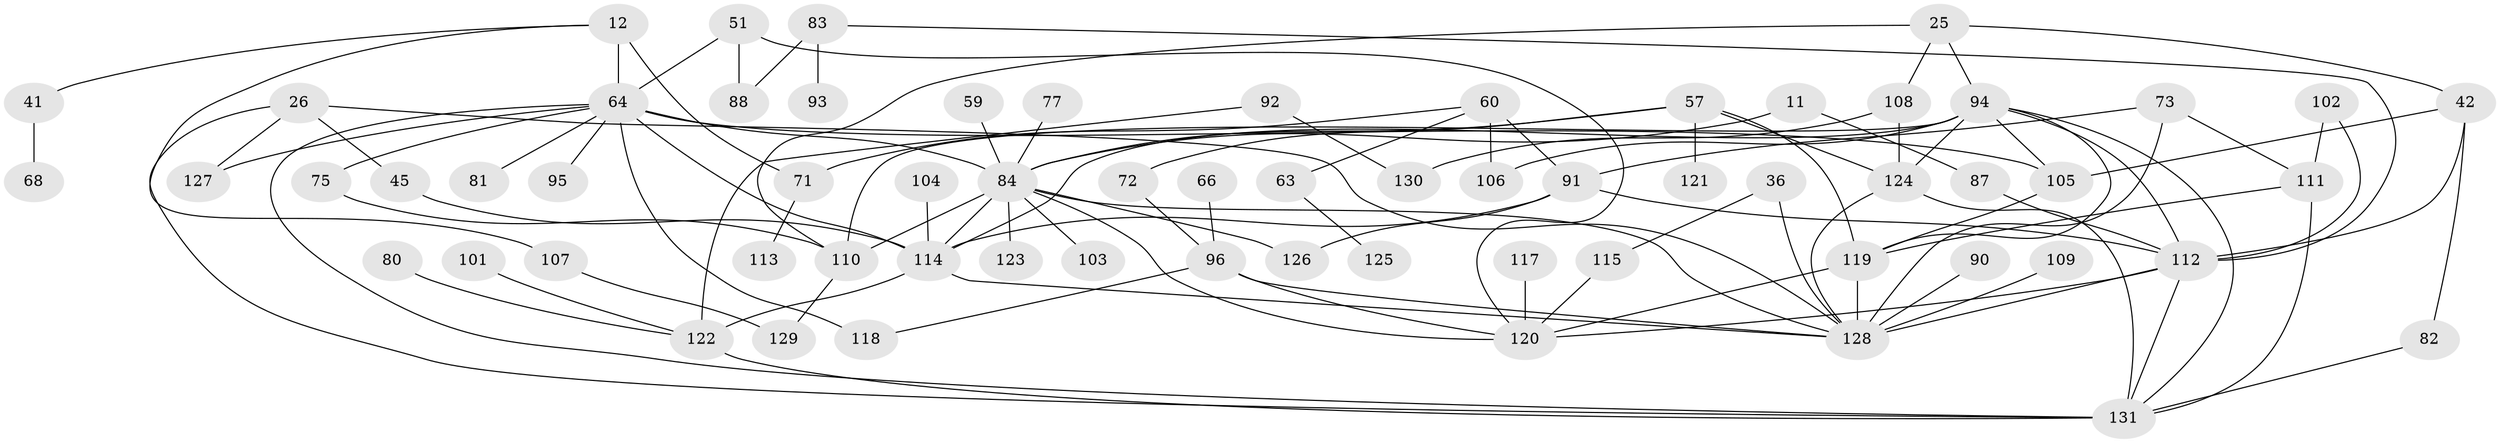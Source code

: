 // original degree distribution, {5: 0.10687022900763359, 8: 0.007633587786259542, 9: 0.007633587786259542, 7: 0.015267175572519083, 3: 0.26717557251908397, 6: 0.030534351145038167, 2: 0.2748091603053435, 4: 0.12213740458015267, 1: 0.16793893129770993}
// Generated by graph-tools (version 1.1) at 2025/42/03/09/25 04:42:18]
// undirected, 65 vertices, 106 edges
graph export_dot {
graph [start="1"]
  node [color=gray90,style=filled];
  11;
  12;
  25 [super="+7"];
  26;
  36;
  41;
  42;
  45;
  51 [super="+37"];
  57 [super="+27"];
  59;
  60;
  63;
  64 [super="+8+49+52"];
  66;
  68;
  71 [super="+67"];
  72;
  73 [super="+50"];
  75;
  77;
  80;
  81;
  82;
  83;
  84 [super="+56+70"];
  87;
  88;
  90;
  91 [super="+43+78"];
  92;
  93;
  94 [super="+35+62"];
  95;
  96 [super="+55"];
  101;
  102;
  103;
  104;
  105 [super="+65"];
  106;
  107;
  108 [super="+54"];
  109;
  110 [super="+44"];
  111 [super="+13"];
  112 [super="+48+61+79"];
  113;
  114 [super="+76+100"];
  115;
  117;
  118 [super="+32+116"];
  119 [super="+33+3"];
  120 [super="+46"];
  121;
  122 [super="+34"];
  123;
  124 [super="+99"];
  125;
  126;
  127;
  128 [super="+22+47+86"];
  129;
  130;
  131 [super="+85+97+89"];
  11 -- 87;
  11 -- 84;
  12 -- 41;
  12 -- 107;
  12 -- 71 [weight=2];
  12 -- 64;
  25 -- 42 [weight=2];
  25 -- 108 [weight=2];
  25 -- 110;
  25 -- 94;
  26 -- 45;
  26 -- 127;
  26 -- 128;
  26 -- 131;
  36 -- 115;
  36 -- 128;
  41 -- 68;
  42 -- 82;
  42 -- 105;
  42 -- 112;
  45 -- 114;
  51 -- 88;
  51 -- 120 [weight=2];
  51 -- 64;
  57 -- 72;
  57 -- 84;
  57 -- 121;
  57 -- 119;
  57 -- 124;
  59 -- 84;
  60 -- 63;
  60 -- 106;
  60 -- 71;
  60 -- 91;
  63 -- 125;
  64 -- 84 [weight=3];
  64 -- 105 [weight=2];
  64 -- 81;
  64 -- 95;
  64 -- 75;
  64 -- 127;
  64 -- 118 [weight=2];
  64 -- 114;
  64 -- 131 [weight=3];
  66 -- 96;
  71 -- 113;
  72 -- 96;
  73 -- 91;
  73 -- 128;
  73 -- 111;
  75 -- 110;
  77 -- 84;
  80 -- 122;
  82 -- 131;
  83 -- 93;
  83 -- 88;
  83 -- 112;
  84 -- 103;
  84 -- 126;
  84 -- 120;
  84 -- 123;
  84 -- 110 [weight=2];
  84 -- 128 [weight=2];
  84 -- 114;
  87 -- 112;
  90 -- 128;
  91 -- 114;
  91 -- 126;
  91 -- 112;
  92 -- 130;
  92 -- 122;
  94 -- 114 [weight=2];
  94 -- 106;
  94 -- 110 [weight=2];
  94 -- 119;
  94 -- 105;
  94 -- 131 [weight=2];
  94 -- 112 [weight=2];
  94 -- 124;
  96 -- 128;
  96 -- 118;
  96 -- 120;
  101 -- 122;
  102 -- 111;
  102 -- 112;
  104 -- 114;
  105 -- 119;
  107 -- 129;
  108 -- 130;
  108 -- 124;
  109 -- 128;
  110 -- 129;
  111 -- 119 [weight=2];
  111 -- 131;
  112 -- 120 [weight=2];
  112 -- 131;
  112 -- 128;
  114 -- 128;
  114 -- 122 [weight=2];
  115 -- 120;
  117 -- 120;
  119 -- 120;
  119 -- 128 [weight=4];
  122 -- 131;
  124 -- 131;
  124 -- 128;
}
